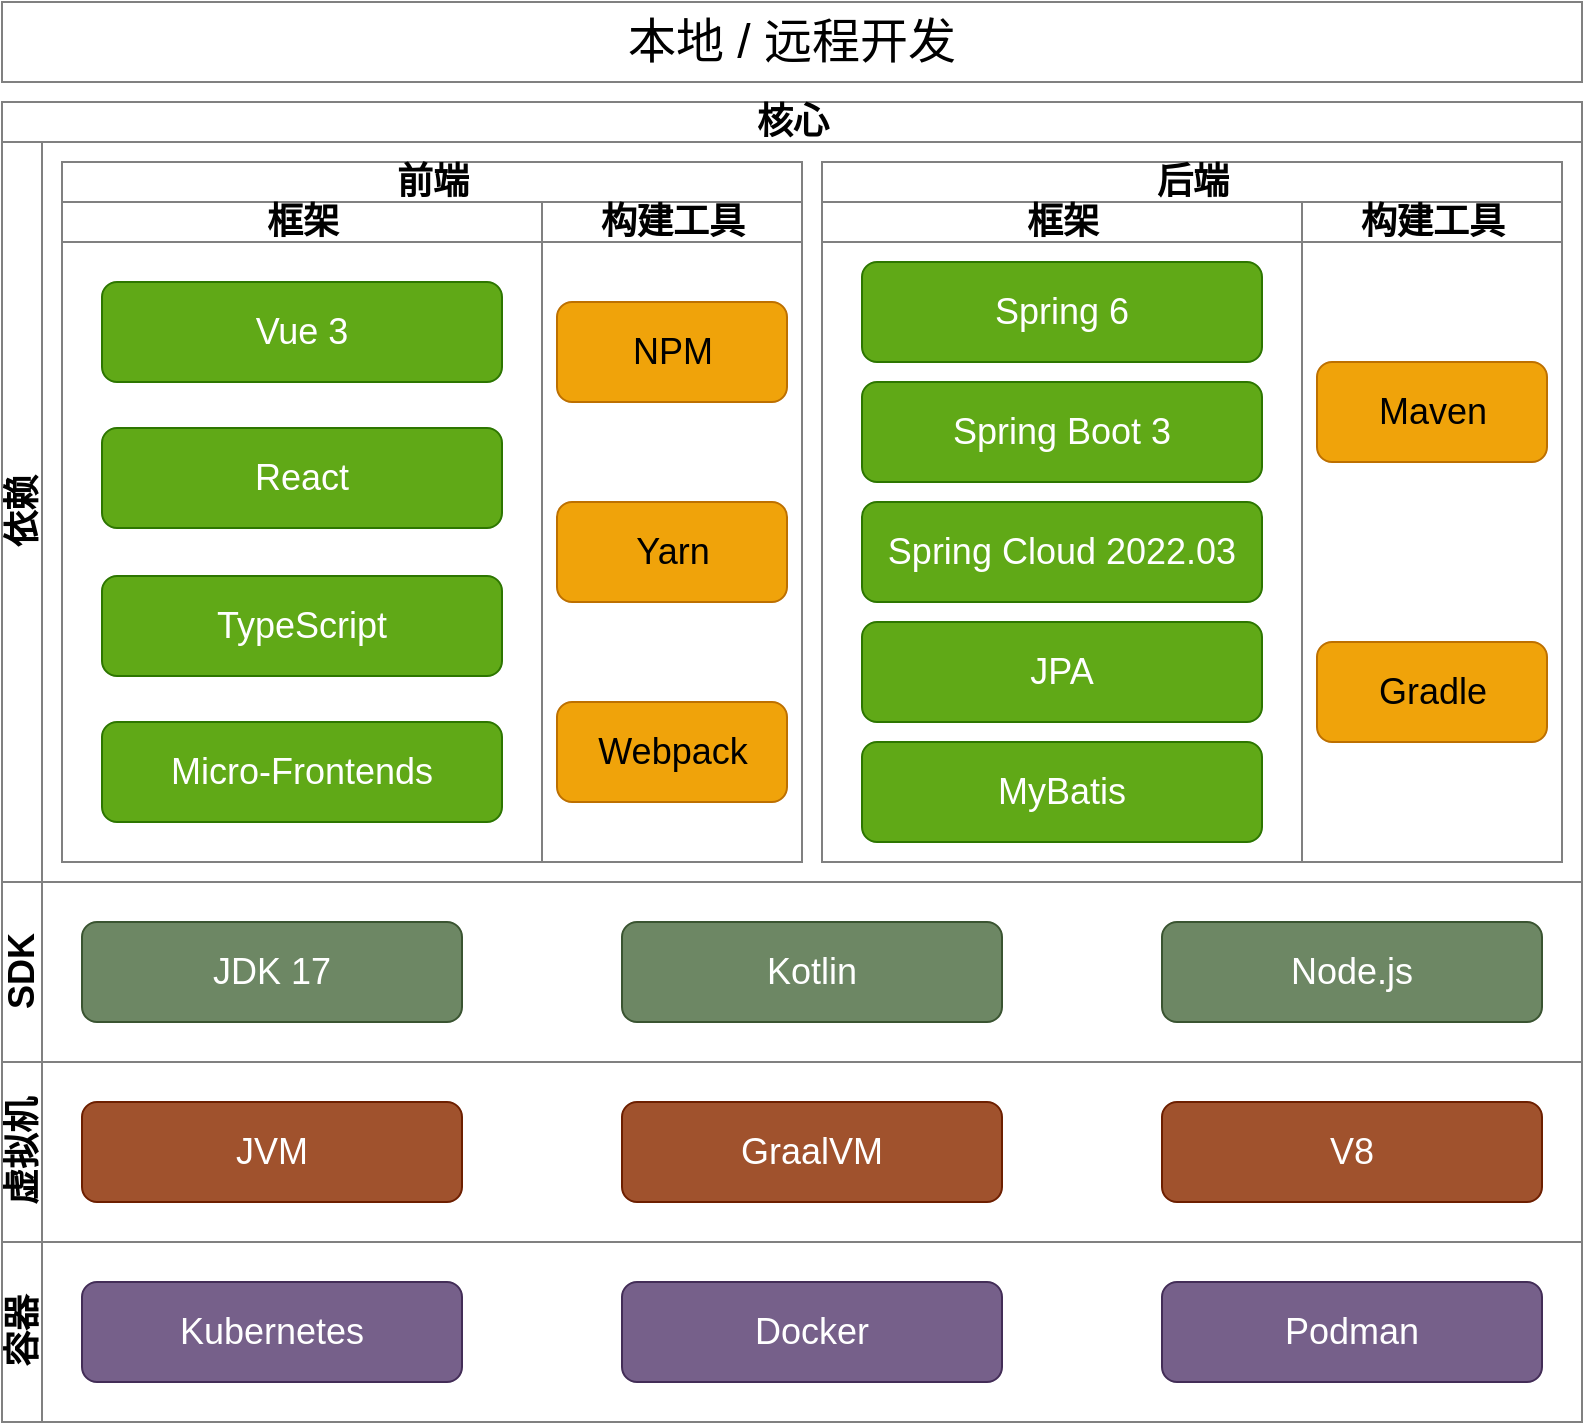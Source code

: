 <mxfile version="21.6.6" type="github">
  <diagram name="Page-1" id="sLdZdmTSBGl3ww781dOq">
    <mxGraphModel dx="1194" dy="831" grid="1" gridSize="10" guides="1" tooltips="1" connect="1" arrows="1" fold="1" page="1" pageScale="1" pageWidth="850" pageHeight="1100" math="0" shadow="0">
      <root>
        <mxCell id="0" />
        <mxCell id="1" parent="0" />
        <mxCell id="eeAt-qHe6r2WFqpsgKY8-28" value="核心" style="swimlane;childLayout=stackLayout;resizeParent=1;resizeParentMax=0;horizontal=1;startSize=20;horizontalStack=0;html=1;fontSize=18;strokeColor=#808080;" vertex="1" parent="1">
          <mxGeometry x="80" y="320" width="790" height="660" as="geometry">
            <mxRectangle x="80" y="320" width="80" height="30" as="alternateBounds" />
          </mxGeometry>
        </mxCell>
        <mxCell id="eeAt-qHe6r2WFqpsgKY8-38" value="依赖" style="swimlane;startSize=20;horizontal=0;html=1;fontSize=18;strokeColor=#808080;" vertex="1" parent="eeAt-qHe6r2WFqpsgKY8-28">
          <mxGeometry y="20" width="790" height="370" as="geometry">
            <mxRectangle y="20" width="760" height="30" as="alternateBounds" />
          </mxGeometry>
        </mxCell>
        <mxCell id="eeAt-qHe6r2WFqpsgKY8-75" value="&lt;font size=&quot;4&quot;&gt;前端&lt;/font&gt;" style="swimlane;childLayout=stackLayout;resizeParent=1;resizeParentMax=0;startSize=20;html=1;strokeColor=#808080;" vertex="1" parent="eeAt-qHe6r2WFqpsgKY8-38">
          <mxGeometry x="30" y="10" width="370" height="350" as="geometry" />
        </mxCell>
        <mxCell id="eeAt-qHe6r2WFqpsgKY8-76" value="&lt;font size=&quot;4&quot;&gt;框架&lt;/font&gt;" style="swimlane;startSize=20;html=1;strokeColor=#808080;" vertex="1" parent="eeAt-qHe6r2WFqpsgKY8-75">
          <mxGeometry y="20" width="240" height="330" as="geometry" />
        </mxCell>
        <mxCell id="eeAt-qHe6r2WFqpsgKY8-79" value="&lt;font size=&quot;4&quot;&gt;Vue 3&lt;/font&gt;" style="rounded=1;whiteSpace=wrap;html=1;fillColor=#60a917;strokeColor=#2D7600;fontColor=#ffffff;flipV=0;" vertex="1" parent="eeAt-qHe6r2WFqpsgKY8-76">
          <mxGeometry x="20" y="40" width="200" height="50" as="geometry" />
        </mxCell>
        <mxCell id="eeAt-qHe6r2WFqpsgKY8-83" value="&lt;font size=&quot;4&quot;&gt;Micro-Frontends&lt;/font&gt;" style="rounded=1;whiteSpace=wrap;html=1;fillColor=#60a917;strokeColor=#2D7600;fontColor=#ffffff;flipV=0;" vertex="1" parent="eeAt-qHe6r2WFqpsgKY8-76">
          <mxGeometry x="20" y="260" width="200" height="50" as="geometry" />
        </mxCell>
        <mxCell id="eeAt-qHe6r2WFqpsgKY8-85" value="&lt;font size=&quot;4&quot;&gt;TypeScript&lt;/font&gt;" style="rounded=1;whiteSpace=wrap;html=1;fillColor=#60a917;strokeColor=#2D7600;fontColor=#ffffff;flipV=0;" vertex="1" parent="eeAt-qHe6r2WFqpsgKY8-76">
          <mxGeometry x="20" y="187" width="200" height="50" as="geometry" />
        </mxCell>
        <mxCell id="eeAt-qHe6r2WFqpsgKY8-84" value="&lt;font size=&quot;4&quot;&gt;React&lt;/font&gt;" style="rounded=1;whiteSpace=wrap;html=1;fillColor=#60a917;strokeColor=#2D7600;fontColor=#ffffff;flipV=0;" vertex="1" parent="eeAt-qHe6r2WFqpsgKY8-76">
          <mxGeometry x="20" y="113" width="200" height="50" as="geometry" />
        </mxCell>
        <mxCell id="eeAt-qHe6r2WFqpsgKY8-77" value="&lt;font size=&quot;4&quot;&gt;构建工具&lt;/font&gt;" style="swimlane;startSize=20;html=1;strokeColor=#808080;" vertex="1" parent="eeAt-qHe6r2WFqpsgKY8-75">
          <mxGeometry x="240" y="20" width="130" height="330" as="geometry" />
        </mxCell>
        <mxCell id="eeAt-qHe6r2WFqpsgKY8-82" value="&lt;font size=&quot;4&quot;&gt;Yarn&lt;/font&gt;" style="rounded=1;whiteSpace=wrap;html=1;fillColor=#f0a30a;strokeColor=#BD7000;fontColor=#000000;" vertex="1" parent="eeAt-qHe6r2WFqpsgKY8-77">
          <mxGeometry x="7.5" y="150" width="115" height="50" as="geometry" />
        </mxCell>
        <mxCell id="eeAt-qHe6r2WFqpsgKY8-86" value="&lt;font size=&quot;4&quot;&gt;Webpack&lt;/font&gt;" style="rounded=1;whiteSpace=wrap;html=1;fillColor=#f0a30a;strokeColor=#BD7000;fontColor=#000000;" vertex="1" parent="eeAt-qHe6r2WFqpsgKY8-77">
          <mxGeometry x="7.5" y="250" width="115" height="50" as="geometry" />
        </mxCell>
        <mxCell id="eeAt-qHe6r2WFqpsgKY8-81" value="&lt;font size=&quot;4&quot;&gt;NPM&lt;/font&gt;" style="rounded=1;whiteSpace=wrap;html=1;fillColor=#f0a30a;strokeColor=#BD7000;fontColor=#000000;" vertex="1" parent="eeAt-qHe6r2WFqpsgKY8-77">
          <mxGeometry x="7.5" y="50" width="115" height="50" as="geometry" />
        </mxCell>
        <mxCell id="eeAt-qHe6r2WFqpsgKY8-87" value="&lt;font size=&quot;4&quot;&gt;后端&lt;/font&gt;" style="swimlane;childLayout=stackLayout;resizeParent=1;resizeParentMax=0;startSize=20;html=1;strokeColor=#808080;" vertex="1" parent="eeAt-qHe6r2WFqpsgKY8-38">
          <mxGeometry x="410" y="10" width="370" height="350" as="geometry" />
        </mxCell>
        <mxCell id="eeAt-qHe6r2WFqpsgKY8-88" value="&lt;font size=&quot;4&quot;&gt;框架&lt;/font&gt;" style="swimlane;startSize=20;html=1;strokeColor=#808080;" vertex="1" parent="eeAt-qHe6r2WFqpsgKY8-87">
          <mxGeometry y="20" width="240" height="330" as="geometry" />
        </mxCell>
        <mxCell id="eeAt-qHe6r2WFqpsgKY8-89" value="&lt;font size=&quot;4&quot;&gt;Spring 6&lt;/font&gt;" style="rounded=1;whiteSpace=wrap;html=1;fillColor=#60a917;strokeColor=#2D7600;fontColor=#ffffff;flipV=0;" vertex="1" parent="eeAt-qHe6r2WFqpsgKY8-88">
          <mxGeometry x="20" y="30" width="200" height="50" as="geometry" />
        </mxCell>
        <mxCell id="eeAt-qHe6r2WFqpsgKY8-90" value="&lt;font size=&quot;4&quot;&gt;MyBatis&lt;/font&gt;" style="rounded=1;whiteSpace=wrap;html=1;fillColor=#60a917;strokeColor=#2D7600;fontColor=#ffffff;flipV=0;" vertex="1" parent="eeAt-qHe6r2WFqpsgKY8-88">
          <mxGeometry x="20" y="270" width="200" height="50" as="geometry" />
        </mxCell>
        <mxCell id="eeAt-qHe6r2WFqpsgKY8-91" value="&lt;font size=&quot;4&quot;&gt;JPA&lt;/font&gt;" style="rounded=1;whiteSpace=wrap;html=1;fillColor=#60a917;strokeColor=#2D7600;fontColor=#ffffff;flipV=0;" vertex="1" parent="eeAt-qHe6r2WFqpsgKY8-88">
          <mxGeometry x="20" y="210" width="200" height="50" as="geometry" />
        </mxCell>
        <mxCell id="eeAt-qHe6r2WFqpsgKY8-92" value="&lt;font size=&quot;4&quot;&gt;Spring Boot 3&lt;/font&gt;" style="rounded=1;whiteSpace=wrap;html=1;fillColor=#60a917;strokeColor=#2D7600;fontColor=#ffffff;flipV=0;" vertex="1" parent="eeAt-qHe6r2WFqpsgKY8-88">
          <mxGeometry x="20" y="90" width="200" height="50" as="geometry" />
        </mxCell>
        <mxCell id="eeAt-qHe6r2WFqpsgKY8-98" value="&lt;font size=&quot;4&quot;&gt;Spring Cloud 2022.03&lt;/font&gt;" style="rounded=1;whiteSpace=wrap;html=1;fillColor=#60a917;strokeColor=#2D7600;fontColor=#ffffff;flipV=0;" vertex="1" parent="eeAt-qHe6r2WFqpsgKY8-88">
          <mxGeometry x="20" y="150" width="200" height="50" as="geometry" />
        </mxCell>
        <mxCell id="eeAt-qHe6r2WFqpsgKY8-93" value="&lt;font size=&quot;4&quot;&gt;构建工具&lt;/font&gt;" style="swimlane;startSize=20;html=1;strokeColor=#808080;" vertex="1" parent="eeAt-qHe6r2WFqpsgKY8-87">
          <mxGeometry x="240" y="20" width="130" height="330" as="geometry" />
        </mxCell>
        <mxCell id="eeAt-qHe6r2WFqpsgKY8-94" value="&lt;font size=&quot;4&quot;&gt;Gradle&lt;/font&gt;" style="rounded=1;whiteSpace=wrap;html=1;fillColor=#f0a30a;strokeColor=#BD7000;fontColor=#000000;" vertex="1" parent="eeAt-qHe6r2WFqpsgKY8-93">
          <mxGeometry x="7.5" y="220" width="115" height="50" as="geometry" />
        </mxCell>
        <mxCell id="eeAt-qHe6r2WFqpsgKY8-96" value="&lt;font size=&quot;4&quot;&gt;Maven&lt;/font&gt;" style="rounded=1;whiteSpace=wrap;html=1;fillColor=#f0a30a;strokeColor=#BD7000;fontColor=#000000;" vertex="1" parent="eeAt-qHe6r2WFqpsgKY8-93">
          <mxGeometry x="7.5" y="80" width="115" height="50" as="geometry" />
        </mxCell>
        <mxCell id="eeAt-qHe6r2WFqpsgKY8-29" value="SDK" style="swimlane;startSize=20;horizontal=0;html=1;fontSize=18;strokeColor=#808080;" vertex="1" parent="eeAt-qHe6r2WFqpsgKY8-28">
          <mxGeometry y="390" width="790" height="90" as="geometry" />
        </mxCell>
        <mxCell id="eeAt-qHe6r2WFqpsgKY8-67" value="&lt;font size=&quot;4&quot;&gt;JDK 17&lt;/font&gt;" style="rounded=1;whiteSpace=wrap;html=1;fillColor=#6d8764;strokeColor=#3A5431;fontColor=#ffffff;" vertex="1" parent="eeAt-qHe6r2WFqpsgKY8-29">
          <mxGeometry x="40" y="20" width="190" height="50" as="geometry" />
        </mxCell>
        <mxCell id="eeAt-qHe6r2WFqpsgKY8-68" value="&lt;font size=&quot;4&quot;&gt;Node.js&lt;/font&gt;" style="rounded=1;whiteSpace=wrap;html=1;fillColor=#6d8764;strokeColor=#3A5431;fontColor=#ffffff;" vertex="1" parent="eeAt-qHe6r2WFqpsgKY8-29">
          <mxGeometry x="580" y="20" width="190" height="50" as="geometry" />
        </mxCell>
        <mxCell id="eeAt-qHe6r2WFqpsgKY8-69" value="&lt;font size=&quot;4&quot;&gt;Kotlin&lt;/font&gt;" style="rounded=1;whiteSpace=wrap;html=1;fillColor=#6d8764;strokeColor=#3A5431;fontColor=#ffffff;" vertex="1" parent="eeAt-qHe6r2WFqpsgKY8-29">
          <mxGeometry x="310" y="20" width="190" height="50" as="geometry" />
        </mxCell>
        <mxCell id="eeAt-qHe6r2WFqpsgKY8-30" value="&lt;font size=&quot;4&quot;&gt;虚拟机&lt;/font&gt;" style="swimlane;startSize=20;horizontal=0;html=1;strokeColor=#808080;" vertex="1" parent="eeAt-qHe6r2WFqpsgKY8-28">
          <mxGeometry y="480" width="790" height="90" as="geometry" />
        </mxCell>
        <mxCell id="eeAt-qHe6r2WFqpsgKY8-64" value="&lt;font size=&quot;4&quot;&gt;JVM&lt;/font&gt;" style="rounded=1;whiteSpace=wrap;html=1;fillColor=#a0522d;strokeColor=#6D1F00;fontColor=#ffffff;" vertex="1" parent="eeAt-qHe6r2WFqpsgKY8-30">
          <mxGeometry x="40" y="20" width="190" height="50" as="geometry" />
        </mxCell>
        <mxCell id="eeAt-qHe6r2WFqpsgKY8-65" value="&lt;font size=&quot;4&quot;&gt;V8&lt;/font&gt;" style="rounded=1;whiteSpace=wrap;html=1;fillColor=#a0522d;strokeColor=#6D1F00;fontColor=#ffffff;" vertex="1" parent="eeAt-qHe6r2WFqpsgKY8-30">
          <mxGeometry x="580" y="20" width="190" height="50" as="geometry" />
        </mxCell>
        <mxCell id="eeAt-qHe6r2WFqpsgKY8-66" value="&lt;font style=&quot;font-size: 18px;&quot;&gt;GraalVM&lt;/font&gt;" style="rounded=1;whiteSpace=wrap;html=1;fillColor=#a0522d;strokeColor=#6D1F00;fontColor=#ffffff;" vertex="1" parent="eeAt-qHe6r2WFqpsgKY8-30">
          <mxGeometry x="310" y="20" width="190" height="50" as="geometry" />
        </mxCell>
        <mxCell id="eeAt-qHe6r2WFqpsgKY8-40" value="&lt;font style=&quot;font-size: 18px;&quot;&gt;容器&lt;/font&gt;" style="swimlane;startSize=20;horizontal=0;html=1;strokeColor=#808080;" vertex="1" parent="eeAt-qHe6r2WFqpsgKY8-28">
          <mxGeometry y="570" width="790" height="90" as="geometry" />
        </mxCell>
        <mxCell id="eeAt-qHe6r2WFqpsgKY8-41" value="&lt;font style=&quot;font-size: 18px;&quot;&gt;Kubernetes&lt;/font&gt;" style="rounded=1;whiteSpace=wrap;html=1;fillColor=#76608a;strokeColor=#432D57;fontColor=#ffffff;" vertex="1" parent="eeAt-qHe6r2WFqpsgKY8-40">
          <mxGeometry x="40" y="20" width="190" height="50" as="geometry" />
        </mxCell>
        <mxCell id="eeAt-qHe6r2WFqpsgKY8-63" value="&lt;font size=&quot;4&quot;&gt;Podman&lt;/font&gt;" style="rounded=1;whiteSpace=wrap;html=1;fillColor=#76608a;strokeColor=#432D57;fontColor=#ffffff;" vertex="1" parent="eeAt-qHe6r2WFqpsgKY8-40">
          <mxGeometry x="580" y="20" width="190" height="50" as="geometry" />
        </mxCell>
        <mxCell id="eeAt-qHe6r2WFqpsgKY8-62" value="&lt;font size=&quot;4&quot;&gt;Docker&lt;/font&gt;" style="rounded=1;whiteSpace=wrap;html=1;fillColor=#76608a;strokeColor=#432D57;fontColor=#ffffff;" vertex="1" parent="eeAt-qHe6r2WFqpsgKY8-40">
          <mxGeometry x="310" y="20" width="190" height="50" as="geometry" />
        </mxCell>
        <mxCell id="eeAt-qHe6r2WFqpsgKY8-99" value="&lt;font style=&quot;font-size: 24px;&quot;&gt;本地 / 远程开发&lt;/font&gt;" style="rounded=0;whiteSpace=wrap;html=1;strokeColor=#808080;" vertex="1" parent="1">
          <mxGeometry x="80" y="270" width="790" height="40" as="geometry" />
        </mxCell>
      </root>
    </mxGraphModel>
  </diagram>
</mxfile>
